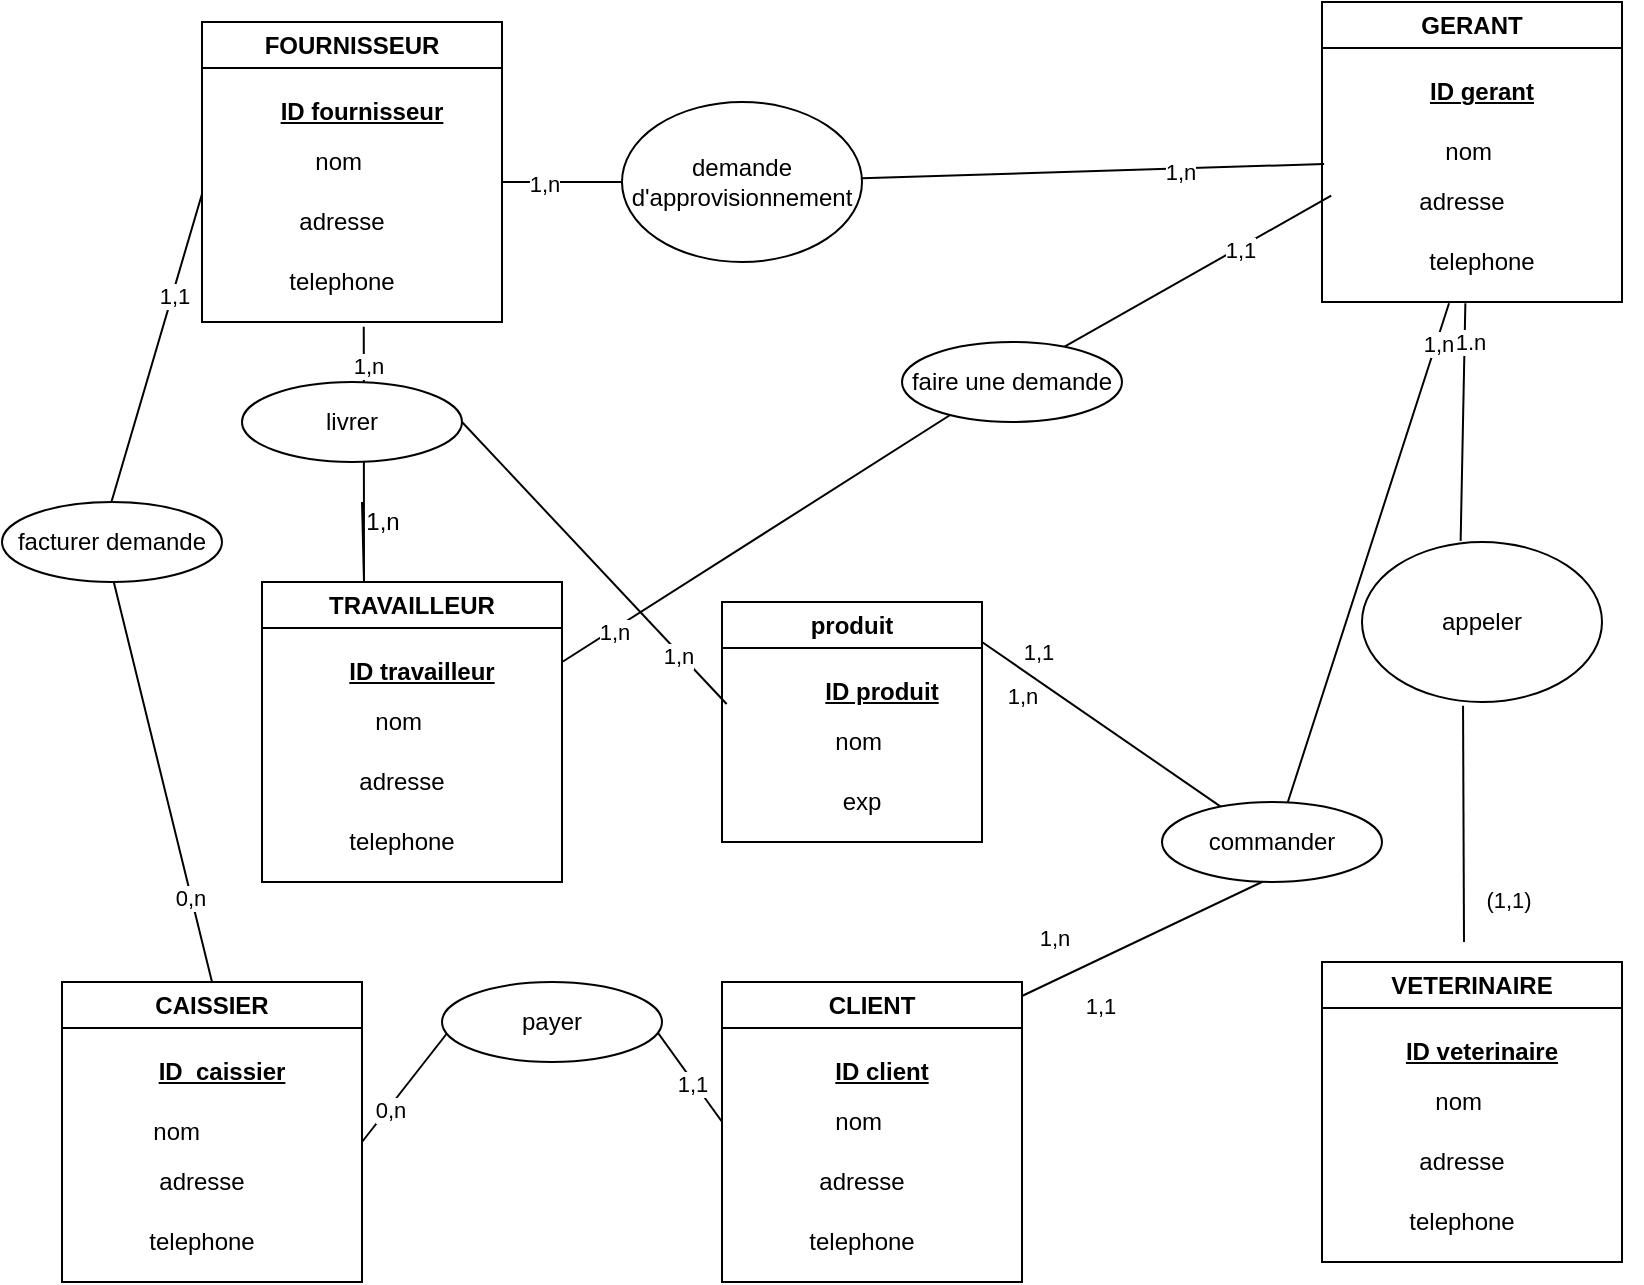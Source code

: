 <mxfile version="20.8.16" type="device"><diagram name="Page-1" id="jYHLhtpPxGHlgL1M3eFM"><mxGraphModel dx="2083" dy="647" grid="1" gridSize="10" guides="1" tooltips="1" connect="1" arrows="1" fold="1" page="1" pageScale="1" pageWidth="827" pageHeight="1169" math="0" shadow="0"><root><mxCell id="0"/><mxCell id="1" parent="0"/><mxCell id="u3amFySgJ_qi0Ga3W72X-1" value="FOURNISSEUR" style="swimlane;whiteSpace=wrap;html=1;" vertex="1" parent="1"><mxGeometry x="90" y="130" width="150" height="150" as="geometry"/></mxCell><mxCell id="u3amFySgJ_qi0Ga3W72X-2" value="ID fournisseur" style="text;html=1;strokeColor=none;fillColor=none;align=center;verticalAlign=middle;whiteSpace=wrap;rounded=0;fontStyle=5" vertex="1" parent="u3amFySgJ_qi0Ga3W72X-1"><mxGeometry y="25" width="160" height="40" as="geometry"/></mxCell><mxCell id="u3amFySgJ_qi0Ga3W72X-16" value="telephone" style="text;html=1;strokeColor=none;fillColor=none;align=center;verticalAlign=middle;whiteSpace=wrap;rounded=0;" vertex="1" parent="u3amFySgJ_qi0Ga3W72X-1"><mxGeometry x="-10" y="110" width="160" height="40" as="geometry"/></mxCell><mxCell id="u3amFySgJ_qi0Ga3W72X-15" value="adresse" style="text;html=1;strokeColor=none;fillColor=none;align=center;verticalAlign=middle;whiteSpace=wrap;rounded=0;" vertex="1" parent="u3amFySgJ_qi0Ga3W72X-1"><mxGeometry x="-10" y="80" width="160" height="40" as="geometry"/></mxCell><mxCell id="u3amFySgJ_qi0Ga3W72X-20" value="nom&amp;nbsp;" style="text;html=1;strokeColor=none;fillColor=none;align=center;verticalAlign=middle;whiteSpace=wrap;rounded=0;" vertex="1" parent="u3amFySgJ_qi0Ga3W72X-1"><mxGeometry x="-10" y="50" width="160" height="40" as="geometry"/></mxCell><mxCell id="u3amFySgJ_qi0Ga3W72X-21" value="GERANT" style="swimlane;whiteSpace=wrap;html=1;" vertex="1" parent="1"><mxGeometry x="650" y="120" width="150" height="150" as="geometry"/></mxCell><mxCell id="u3amFySgJ_qi0Ga3W72X-22" value="ID gerant" style="text;html=1;strokeColor=none;fillColor=none;align=center;verticalAlign=middle;whiteSpace=wrap;rounded=0;fontStyle=5" vertex="1" parent="u3amFySgJ_qi0Ga3W72X-21"><mxGeometry y="25" width="160" height="40" as="geometry"/></mxCell><mxCell id="u3amFySgJ_qi0Ga3W72X-23" value="telephone" style="text;html=1;strokeColor=none;fillColor=none;align=center;verticalAlign=middle;whiteSpace=wrap;rounded=0;" vertex="1" parent="u3amFySgJ_qi0Ga3W72X-21"><mxGeometry y="110" width="160" height="40" as="geometry"/></mxCell><mxCell id="u3amFySgJ_qi0Ga3W72X-24" value="adresse" style="text;html=1;strokeColor=none;fillColor=none;align=center;verticalAlign=middle;whiteSpace=wrap;rounded=0;" vertex="1" parent="u3amFySgJ_qi0Ga3W72X-21"><mxGeometry x="-10" y="80" width="160" height="40" as="geometry"/></mxCell><mxCell id="u3amFySgJ_qi0Ga3W72X-25" value="nom&amp;nbsp;" style="text;html=1;strokeColor=none;fillColor=none;align=center;verticalAlign=middle;whiteSpace=wrap;rounded=0;" vertex="1" parent="u3amFySgJ_qi0Ga3W72X-21"><mxGeometry x="-5" y="55" width="160" height="40" as="geometry"/></mxCell><mxCell id="u3amFySgJ_qi0Ga3W72X-27" value="CLIENT" style="swimlane;whiteSpace=wrap;html=1;" vertex="1" parent="1"><mxGeometry x="350" y="610" width="150" height="150" as="geometry"/></mxCell><mxCell id="u3amFySgJ_qi0Ga3W72X-28" value="ID client" style="text;html=1;strokeColor=none;fillColor=none;align=center;verticalAlign=middle;whiteSpace=wrap;rounded=0;fontStyle=5" vertex="1" parent="u3amFySgJ_qi0Ga3W72X-27"><mxGeometry y="25" width="160" height="40" as="geometry"/></mxCell><mxCell id="u3amFySgJ_qi0Ga3W72X-29" value="telephone" style="text;html=1;strokeColor=none;fillColor=none;align=center;verticalAlign=middle;whiteSpace=wrap;rounded=0;" vertex="1" parent="u3amFySgJ_qi0Ga3W72X-27"><mxGeometry x="-10" y="110" width="160" height="40" as="geometry"/></mxCell><mxCell id="u3amFySgJ_qi0Ga3W72X-30" value="adresse" style="text;html=1;strokeColor=none;fillColor=none;align=center;verticalAlign=middle;whiteSpace=wrap;rounded=0;" vertex="1" parent="u3amFySgJ_qi0Ga3W72X-27"><mxGeometry x="-10" y="80" width="160" height="40" as="geometry"/></mxCell><mxCell id="u3amFySgJ_qi0Ga3W72X-31" value="nom&amp;nbsp;" style="text;html=1;strokeColor=none;fillColor=none;align=center;verticalAlign=middle;whiteSpace=wrap;rounded=0;" vertex="1" parent="u3amFySgJ_qi0Ga3W72X-27"><mxGeometry x="-10" y="50" width="160" height="40" as="geometry"/></mxCell><mxCell id="u3amFySgJ_qi0Ga3W72X-32" value="TRAVAILLEUR" style="swimlane;whiteSpace=wrap;html=1;" vertex="1" parent="1"><mxGeometry x="120" y="410" width="150" height="150" as="geometry"/></mxCell><mxCell id="u3amFySgJ_qi0Ga3W72X-33" value="ID travailleur" style="text;html=1;strokeColor=none;fillColor=none;align=center;verticalAlign=middle;whiteSpace=wrap;rounded=0;fontStyle=5" vertex="1" parent="u3amFySgJ_qi0Ga3W72X-32"><mxGeometry y="25" width="160" height="40" as="geometry"/></mxCell><mxCell id="u3amFySgJ_qi0Ga3W72X-34" value="telephone" style="text;html=1;strokeColor=none;fillColor=none;align=center;verticalAlign=middle;whiteSpace=wrap;rounded=0;" vertex="1" parent="u3amFySgJ_qi0Ga3W72X-32"><mxGeometry x="-10" y="110" width="160" height="40" as="geometry"/></mxCell><mxCell id="u3amFySgJ_qi0Ga3W72X-35" value="adresse" style="text;html=1;strokeColor=none;fillColor=none;align=center;verticalAlign=middle;whiteSpace=wrap;rounded=0;" vertex="1" parent="u3amFySgJ_qi0Ga3W72X-32"><mxGeometry x="-10" y="80" width="160" height="40" as="geometry"/></mxCell><mxCell id="u3amFySgJ_qi0Ga3W72X-36" value="nom&amp;nbsp;" style="text;html=1;strokeColor=none;fillColor=none;align=center;verticalAlign=middle;whiteSpace=wrap;rounded=0;" vertex="1" parent="u3amFySgJ_qi0Ga3W72X-32"><mxGeometry x="-10" y="50" width="160" height="40" as="geometry"/></mxCell><mxCell id="u3amFySgJ_qi0Ga3W72X-43" value="VETERINAIRE" style="swimlane;whiteSpace=wrap;html=1;" vertex="1" parent="1"><mxGeometry x="650" y="600" width="150" height="150" as="geometry"/></mxCell><mxCell id="u3amFySgJ_qi0Ga3W72X-44" value="ID veterinaire" style="text;html=1;strokeColor=none;fillColor=none;align=center;verticalAlign=middle;whiteSpace=wrap;rounded=0;fontStyle=5" vertex="1" parent="u3amFySgJ_qi0Ga3W72X-43"><mxGeometry y="25" width="160" height="40" as="geometry"/></mxCell><mxCell id="u3amFySgJ_qi0Ga3W72X-45" value="telephone" style="text;html=1;strokeColor=none;fillColor=none;align=center;verticalAlign=middle;whiteSpace=wrap;rounded=0;" vertex="1" parent="u3amFySgJ_qi0Ga3W72X-43"><mxGeometry x="-10" y="110" width="160" height="40" as="geometry"/></mxCell><mxCell id="u3amFySgJ_qi0Ga3W72X-46" value="adresse" style="text;html=1;strokeColor=none;fillColor=none;align=center;verticalAlign=middle;whiteSpace=wrap;rounded=0;" vertex="1" parent="u3amFySgJ_qi0Ga3W72X-43"><mxGeometry x="-10" y="80" width="160" height="40" as="geometry"/></mxCell><mxCell id="u3amFySgJ_qi0Ga3W72X-47" value="nom&amp;nbsp;" style="text;html=1;strokeColor=none;fillColor=none;align=center;verticalAlign=middle;whiteSpace=wrap;rounded=0;" vertex="1" parent="u3amFySgJ_qi0Ga3W72X-43"><mxGeometry x="-10" y="50" width="160" height="40" as="geometry"/></mxCell><mxCell id="u3amFySgJ_qi0Ga3W72X-49" value="appeler" style="ellipse;whiteSpace=wrap;html=1;" vertex="1" parent="1"><mxGeometry x="670" y="390" width="120" height="80" as="geometry"/></mxCell><mxCell id="u3amFySgJ_qi0Ga3W72X-50" value="" style="endArrow=none;html=1;rounded=0;entryX=0.421;entryY=1.023;entryDx=0;entryDy=0;entryPerimeter=0;" edge="1" parent="1" target="u3amFySgJ_qi0Ga3W72X-49"><mxGeometry width="50" height="50" relative="1" as="geometry"><mxPoint x="721" y="590" as="sourcePoint"/><mxPoint x="560" y="440" as="targetPoint"/></mxGeometry></mxCell><mxCell id="u3amFySgJ_qi0Ga3W72X-51" value="(1,1)" style="edgeLabel;html=1;align=center;verticalAlign=middle;resizable=0;points=[];" vertex="1" connectable="0" parent="u3amFySgJ_qi0Ga3W72X-50"><mxGeometry x="-0.414" y="-1" relative="1" as="geometry"><mxPoint x="21" y="13" as="offset"/></mxGeometry></mxCell><mxCell id="u3amFySgJ_qi0Ga3W72X-53" value="" style="endArrow=none;html=1;rounded=0;entryX=0.448;entryY=1.016;entryDx=0;entryDy=0;entryPerimeter=0;exitX=0.411;exitY=-0.007;exitDx=0;exitDy=0;exitPerimeter=0;" edge="1" parent="1" source="u3amFySgJ_qi0Ga3W72X-49" target="u3amFySgJ_qi0Ga3W72X-23"><mxGeometry width="50" height="50" relative="1" as="geometry"><mxPoint x="510" y="490" as="sourcePoint"/><mxPoint x="560" y="340" as="targetPoint"/></mxGeometry></mxCell><mxCell id="u3amFySgJ_qi0Ga3W72X-54" value="1.n" style="edgeLabel;html=1;align=center;verticalAlign=middle;resizable=0;points=[];" vertex="1" connectable="0" parent="u3amFySgJ_qi0Ga3W72X-53"><mxGeometry x="0.529" y="-2" relative="1" as="geometry"><mxPoint x="1" y="-9" as="offset"/></mxGeometry></mxCell><mxCell id="u3amFySgJ_qi0Ga3W72X-56" value="" style="endArrow=none;html=1;rounded=0;entryX=0.038;entryY=0.65;entryDx=0;entryDy=0;entryPerimeter=0;startArrow=none;" edge="1" parent="1" source="u3amFySgJ_qi0Ga3W72X-57" target="u3amFySgJ_qi0Ga3W72X-25"><mxGeometry width="50" height="50" relative="1" as="geometry"><mxPoint x="240" y="210" as="sourcePoint"/><mxPoint x="290" y="160" as="targetPoint"/></mxGeometry></mxCell><mxCell id="u3amFySgJ_qi0Ga3W72X-64" value="1,n" style="edgeLabel;html=1;align=center;verticalAlign=middle;resizable=0;points=[];" vertex="1" connectable="0" parent="u3amFySgJ_qi0Ga3W72X-56"><mxGeometry x="0.371" y="-2" relative="1" as="geometry"><mxPoint as="offset"/></mxGeometry></mxCell><mxCell id="u3amFySgJ_qi0Ga3W72X-58" value="" style="endArrow=none;html=1;rounded=0;entryX=0.038;entryY=0.65;entryDx=0;entryDy=0;entryPerimeter=0;" edge="1" parent="1" target="u3amFySgJ_qi0Ga3W72X-57"><mxGeometry width="50" height="50" relative="1" as="geometry"><mxPoint x="240.0" y="210" as="sourcePoint"/><mxPoint x="470.08" y="210.0" as="targetPoint"/><Array as="points"><mxPoint x="300" y="210"/></Array></mxGeometry></mxCell><mxCell id="u3amFySgJ_qi0Ga3W72X-63" value="1,n" style="edgeLabel;html=1;align=center;verticalAlign=middle;resizable=0;points=[];" vertex="1" connectable="0" parent="u3amFySgJ_qi0Ga3W72X-58"><mxGeometry x="-0.436" y="-1" relative="1" as="geometry"><mxPoint as="offset"/></mxGeometry></mxCell><mxCell id="u3amFySgJ_qi0Ga3W72X-57" value="demande d'approvisionnement" style="ellipse;whiteSpace=wrap;html=1;" vertex="1" parent="1"><mxGeometry x="300" y="170" width="120" height="80" as="geometry"/></mxCell><mxCell id="u3amFySgJ_qi0Ga3W72X-65" value="" style="endArrow=none;html=1;rounded=0;entryX=0.568;entryY=1.059;entryDx=0;entryDy=0;entryPerimeter=0;" edge="1" parent="1" target="u3amFySgJ_qi0Ga3W72X-16"><mxGeometry width="50" height="50" relative="1" as="geometry"><mxPoint x="170" y="370" as="sourcePoint"/><mxPoint x="350" y="290" as="targetPoint"/><Array as="points"><mxPoint x="171" y="410"/></Array></mxGeometry></mxCell><mxCell id="u3amFySgJ_qi0Ga3W72X-118" value="1,n" style="edgeLabel;html=1;align=center;verticalAlign=middle;resizable=0;points=[];" vertex="1" connectable="0" parent="u3amFySgJ_qi0Ga3W72X-65"><mxGeometry x="0.761" y="-2" relative="1" as="geometry"><mxPoint y="-1" as="offset"/></mxGeometry></mxCell><mxCell id="u3amFySgJ_qi0Ga3W72X-66" value="livrer" style="ellipse;whiteSpace=wrap;html=1;" vertex="1" parent="1"><mxGeometry x="110" y="310" width="110" height="40" as="geometry"/></mxCell><mxCell id="u3amFySgJ_qi0Ga3W72X-68" value="produit" style="swimlane;whiteSpace=wrap;html=1;" vertex="1" parent="1"><mxGeometry x="350" y="420" width="130" height="120" as="geometry"/></mxCell><mxCell id="u3amFySgJ_qi0Ga3W72X-69" value="ID produit" style="text;html=1;strokeColor=none;fillColor=none;align=center;verticalAlign=middle;whiteSpace=wrap;rounded=0;fontStyle=5" vertex="1" parent="u3amFySgJ_qi0Ga3W72X-68"><mxGeometry y="25" width="160" height="40" as="geometry"/></mxCell><mxCell id="u3amFySgJ_qi0Ga3W72X-71" value="exp" style="text;html=1;strokeColor=none;fillColor=none;align=center;verticalAlign=middle;whiteSpace=wrap;rounded=0;" vertex="1" parent="u3amFySgJ_qi0Ga3W72X-68"><mxGeometry x="-10" y="80" width="160" height="40" as="geometry"/></mxCell><mxCell id="u3amFySgJ_qi0Ga3W72X-72" value="nom&amp;nbsp;" style="text;html=1;strokeColor=none;fillColor=none;align=center;verticalAlign=middle;whiteSpace=wrap;rounded=0;" vertex="1" parent="u3amFySgJ_qi0Ga3W72X-68"><mxGeometry x="-10" y="50" width="160" height="40" as="geometry"/></mxCell><mxCell id="u3amFySgJ_qi0Ga3W72X-73" value="" style="endArrow=none;html=1;rounded=0;exitX=1;exitY=0.5;exitDx=0;exitDy=0;entryX=0.077;entryY=0.025;entryDx=0;entryDy=0;entryPerimeter=0;" edge="1" parent="1" source="u3amFySgJ_qi0Ga3W72X-66" target="u3amFySgJ_qi0Ga3W72X-72"><mxGeometry width="50" height="50" relative="1" as="geometry"><mxPoint x="290" y="440" as="sourcePoint"/><mxPoint x="340" y="390" as="targetPoint"/></mxGeometry></mxCell><mxCell id="u3amFySgJ_qi0Ga3W72X-76" value="1,n" style="edgeLabel;html=1;align=center;verticalAlign=middle;resizable=0;points=[];" vertex="1" connectable="0" parent="u3amFySgJ_qi0Ga3W72X-73"><mxGeometry x="0.64" y="-1" relative="1" as="geometry"><mxPoint as="offset"/></mxGeometry></mxCell><mxCell id="u3amFySgJ_qi0Ga3W72X-82" value="" style="endArrow=none;html=1;rounded=0;exitX=0.938;exitY=0.375;exitDx=0;exitDy=0;exitPerimeter=0;entryX=0.06;entryY=1.046;entryDx=0;entryDy=0;entryPerimeter=0;" edge="1" parent="1" source="u3amFySgJ_qi0Ga3W72X-33" target="u3amFySgJ_qi0Ga3W72X-25"><mxGeometry width="50" height="50" relative="1" as="geometry"><mxPoint x="300" y="370" as="sourcePoint"/><mxPoint x="350" y="320" as="targetPoint"/><Array as="points"><mxPoint x="490" y="310"/></Array></mxGeometry></mxCell><mxCell id="u3amFySgJ_qi0Ga3W72X-85" value="1,n" style="edgeLabel;html=1;align=center;verticalAlign=middle;resizable=0;points=[];" vertex="1" connectable="0" parent="u3amFySgJ_qi0Ga3W72X-82"><mxGeometry x="-0.867" y="-1" relative="1" as="geometry"><mxPoint as="offset"/></mxGeometry></mxCell><mxCell id="u3amFySgJ_qi0Ga3W72X-86" value="1,1" style="edgeLabel;html=1;align=center;verticalAlign=middle;resizable=0;points=[];" vertex="1" connectable="0" parent="u3amFySgJ_qi0Ga3W72X-82"><mxGeometry x="0.763" y="-1" relative="1" as="geometry"><mxPoint as="offset"/></mxGeometry></mxCell><mxCell id="u3amFySgJ_qi0Ga3W72X-84" value="faire une demande" style="ellipse;whiteSpace=wrap;html=1;" vertex="1" parent="1"><mxGeometry x="440" y="290" width="110" height="40" as="geometry"/></mxCell><mxCell id="u3amFySgJ_qi0Ga3W72X-38" value="CAISSIER" style="swimlane;whiteSpace=wrap;html=1;" vertex="1" parent="1"><mxGeometry x="20" y="610" width="150" height="150" as="geometry"/></mxCell><mxCell id="u3amFySgJ_qi0Ga3W72X-39" value="ID&amp;nbsp; caissier" style="text;html=1;strokeColor=none;fillColor=none;align=center;verticalAlign=middle;whiteSpace=wrap;rounded=0;fontStyle=5" vertex="1" parent="u3amFySgJ_qi0Ga3W72X-38"><mxGeometry y="25" width="160" height="40" as="geometry"/></mxCell><mxCell id="u3amFySgJ_qi0Ga3W72X-40" value="telephone" style="text;html=1;strokeColor=none;fillColor=none;align=center;verticalAlign=middle;whiteSpace=wrap;rounded=0;" vertex="1" parent="u3amFySgJ_qi0Ga3W72X-38"><mxGeometry x="-10" y="110" width="160" height="40" as="geometry"/></mxCell><mxCell id="u3amFySgJ_qi0Ga3W72X-41" value="adresse" style="text;html=1;strokeColor=none;fillColor=none;align=center;verticalAlign=middle;whiteSpace=wrap;rounded=0;" vertex="1" parent="u3amFySgJ_qi0Ga3W72X-38"><mxGeometry x="-10" y="80" width="160" height="40" as="geometry"/></mxCell><mxCell id="u3amFySgJ_qi0Ga3W72X-42" value="nom&amp;nbsp;" style="text;html=1;strokeColor=none;fillColor=none;align=center;verticalAlign=middle;whiteSpace=wrap;rounded=0;" vertex="1" parent="u3amFySgJ_qi0Ga3W72X-38"><mxGeometry x="-21" y="55" width="160" height="40" as="geometry"/></mxCell><mxCell id="u3amFySgJ_qi0Ga3W72X-91" value="" style="endArrow=none;html=1;rounded=0;entryX=0.397;entryY=1.016;entryDx=0;entryDy=0;entryPerimeter=0;" edge="1" parent="1" target="u3amFySgJ_qi0Ga3W72X-23"><mxGeometry width="50" height="50" relative="1" as="geometry"><mxPoint x="500" y="617" as="sourcePoint"/><mxPoint x="550" y="327" as="targetPoint"/><Array as="points"><mxPoint x="620" y="560"/></Array></mxGeometry></mxCell><mxCell id="u3amFySgJ_qi0Ga3W72X-97" value="1,n" style="edgeLabel;html=1;align=center;verticalAlign=middle;resizable=0;points=[];" vertex="1" connectable="0" parent="u3amFySgJ_qi0Ga3W72X-91"><mxGeometry x="0.905" y="-1" relative="1" as="geometry"><mxPoint as="offset"/></mxGeometry></mxCell><mxCell id="u3amFySgJ_qi0Ga3W72X-99" value="1,n" style="edgeLabel;html=1;align=center;verticalAlign=middle;resizable=0;points=[];" vertex="1" connectable="0" parent="u3amFySgJ_qi0Ga3W72X-91"><mxGeometry x="-0.923" y="-1" relative="1" as="geometry"><mxPoint y="-23" as="offset"/></mxGeometry></mxCell><mxCell id="u3amFySgJ_qi0Ga3W72X-100" value="1,1" style="edgeLabel;html=1;align=center;verticalAlign=middle;resizable=0;points=[];" vertex="1" connectable="0" parent="u3amFySgJ_qi0Ga3W72X-91"><mxGeometry x="-0.731" y="1" relative="1" as="geometry"><mxPoint x="-14" y="31" as="offset"/></mxGeometry></mxCell><mxCell id="u3amFySgJ_qi0Ga3W72X-92" value="commander" style="ellipse;whiteSpace=wrap;html=1;" vertex="1" parent="1"><mxGeometry x="570" y="520" width="110" height="40" as="geometry"/></mxCell><mxCell id="u3amFySgJ_qi0Ga3W72X-95" value="" style="endArrow=none;html=1;rounded=0;" edge="1" parent="1" target="u3amFySgJ_qi0Ga3W72X-92"><mxGeometry width="50" height="50" relative="1" as="geometry"><mxPoint x="480" y="440" as="sourcePoint"/><mxPoint x="530" y="390" as="targetPoint"/></mxGeometry></mxCell><mxCell id="u3amFySgJ_qi0Ga3W72X-96" value="1,n" style="edgeLabel;html=1;align=center;verticalAlign=middle;resizable=0;points=[];" vertex="1" connectable="0" parent="u3amFySgJ_qi0Ga3W72X-95"><mxGeometry x="-0.655" relative="1" as="geometry"><mxPoint x="-1" y="13" as="offset"/></mxGeometry></mxCell><mxCell id="u3amFySgJ_qi0Ga3W72X-98" value="1,1" style="edgeLabel;html=1;align=center;verticalAlign=middle;resizable=0;points=[];" vertex="1" connectable="0" parent="u3amFySgJ_qi0Ga3W72X-95"><mxGeometry x="-0.751" y="-1" relative="1" as="geometry"><mxPoint x="13" y="-6" as="offset"/></mxGeometry></mxCell><mxCell id="u3amFySgJ_qi0Ga3W72X-101" value="" style="endArrow=none;html=1;rounded=0;exitX=1;exitY=0;exitDx=0;exitDy=0;entryX=0.063;entryY=0.5;entryDx=0;entryDy=0;entryPerimeter=0;startArrow=none;" edge="1" parent="1" source="u3amFySgJ_qi0Ga3W72X-102" target="u3amFySgJ_qi0Ga3W72X-31"><mxGeometry width="50" height="50" relative="1" as="geometry"><mxPoint x="290" y="570" as="sourcePoint"/><mxPoint x="340" y="520" as="targetPoint"/></mxGeometry></mxCell><mxCell id="u3amFySgJ_qi0Ga3W72X-105" value="1,1" style="edgeLabel;html=1;align=center;verticalAlign=middle;resizable=0;points=[];" vertex="1" connectable="0" parent="u3amFySgJ_qi0Ga3W72X-101"><mxGeometry x="0.396" y="-1" relative="1" as="geometry"><mxPoint as="offset"/></mxGeometry></mxCell><mxCell id="u3amFySgJ_qi0Ga3W72X-103" value="" style="endArrow=none;html=1;rounded=0;exitX=1;exitY=0;exitDx=0;exitDy=0;entryX=0.063;entryY=0.5;entryDx=0;entryDy=0;entryPerimeter=0;" edge="1" parent="1" source="u3amFySgJ_qi0Ga3W72X-41" target="u3amFySgJ_qi0Ga3W72X-102"><mxGeometry width="50" height="50" relative="1" as="geometry"><mxPoint x="180.0" y="645" as="sourcePoint"/><mxPoint x="350.08" y="640" as="targetPoint"/></mxGeometry></mxCell><mxCell id="u3amFySgJ_qi0Ga3W72X-104" value="0,n" style="edgeLabel;html=1;align=center;verticalAlign=middle;resizable=0;points=[];" vertex="1" connectable="0" parent="u3amFySgJ_qi0Ga3W72X-103"><mxGeometry x="-0.453" y="-1" relative="1" as="geometry"><mxPoint as="offset"/></mxGeometry></mxCell><mxCell id="u3amFySgJ_qi0Ga3W72X-102" value="payer" style="ellipse;whiteSpace=wrap;html=1;" vertex="1" parent="1"><mxGeometry x="210" y="610" width="110" height="40" as="geometry"/></mxCell><mxCell id="u3amFySgJ_qi0Ga3W72X-106" value="" style="endArrow=none;html=1;rounded=0;exitX=0.5;exitY=0;exitDx=0;exitDy=0;" edge="1" parent="1" source="u3amFySgJ_qi0Ga3W72X-38"><mxGeometry width="50" height="50" relative="1" as="geometry"><mxPoint x="60" y="556" as="sourcePoint"/><mxPoint x="90" y="216" as="targetPoint"/><Array as="points"><mxPoint x="40" y="386"/></Array></mxGeometry></mxCell><mxCell id="u3amFySgJ_qi0Ga3W72X-108" value="1,1" style="edgeLabel;html=1;align=center;verticalAlign=middle;resizable=0;points=[];" vertex="1" connectable="0" parent="u3amFySgJ_qi0Ga3W72X-106"><mxGeometry x="0.74" relative="1" as="geometry"><mxPoint x="1" as="offset"/></mxGeometry></mxCell><mxCell id="u3amFySgJ_qi0Ga3W72X-109" value="0,n" style="edgeLabel;html=1;align=center;verticalAlign=middle;resizable=0;points=[];" vertex="1" connectable="0" parent="u3amFySgJ_qi0Ga3W72X-106"><mxGeometry x="-0.785" y="1" relative="1" as="geometry"><mxPoint as="offset"/></mxGeometry></mxCell><mxCell id="u3amFySgJ_qi0Ga3W72X-107" value="facturer demande" style="ellipse;whiteSpace=wrap;html=1;" vertex="1" parent="1"><mxGeometry x="-10" y="370" width="110" height="40" as="geometry"/></mxCell><mxCell id="u3amFySgJ_qi0Ga3W72X-120" value="1,n" style="text;html=1;align=center;verticalAlign=middle;resizable=0;points=[];autosize=1;strokeColor=none;fillColor=none;" vertex="1" parent="1"><mxGeometry x="160" y="365" width="40" height="30" as="geometry"/></mxCell></root></mxGraphModel></diagram></mxfile>